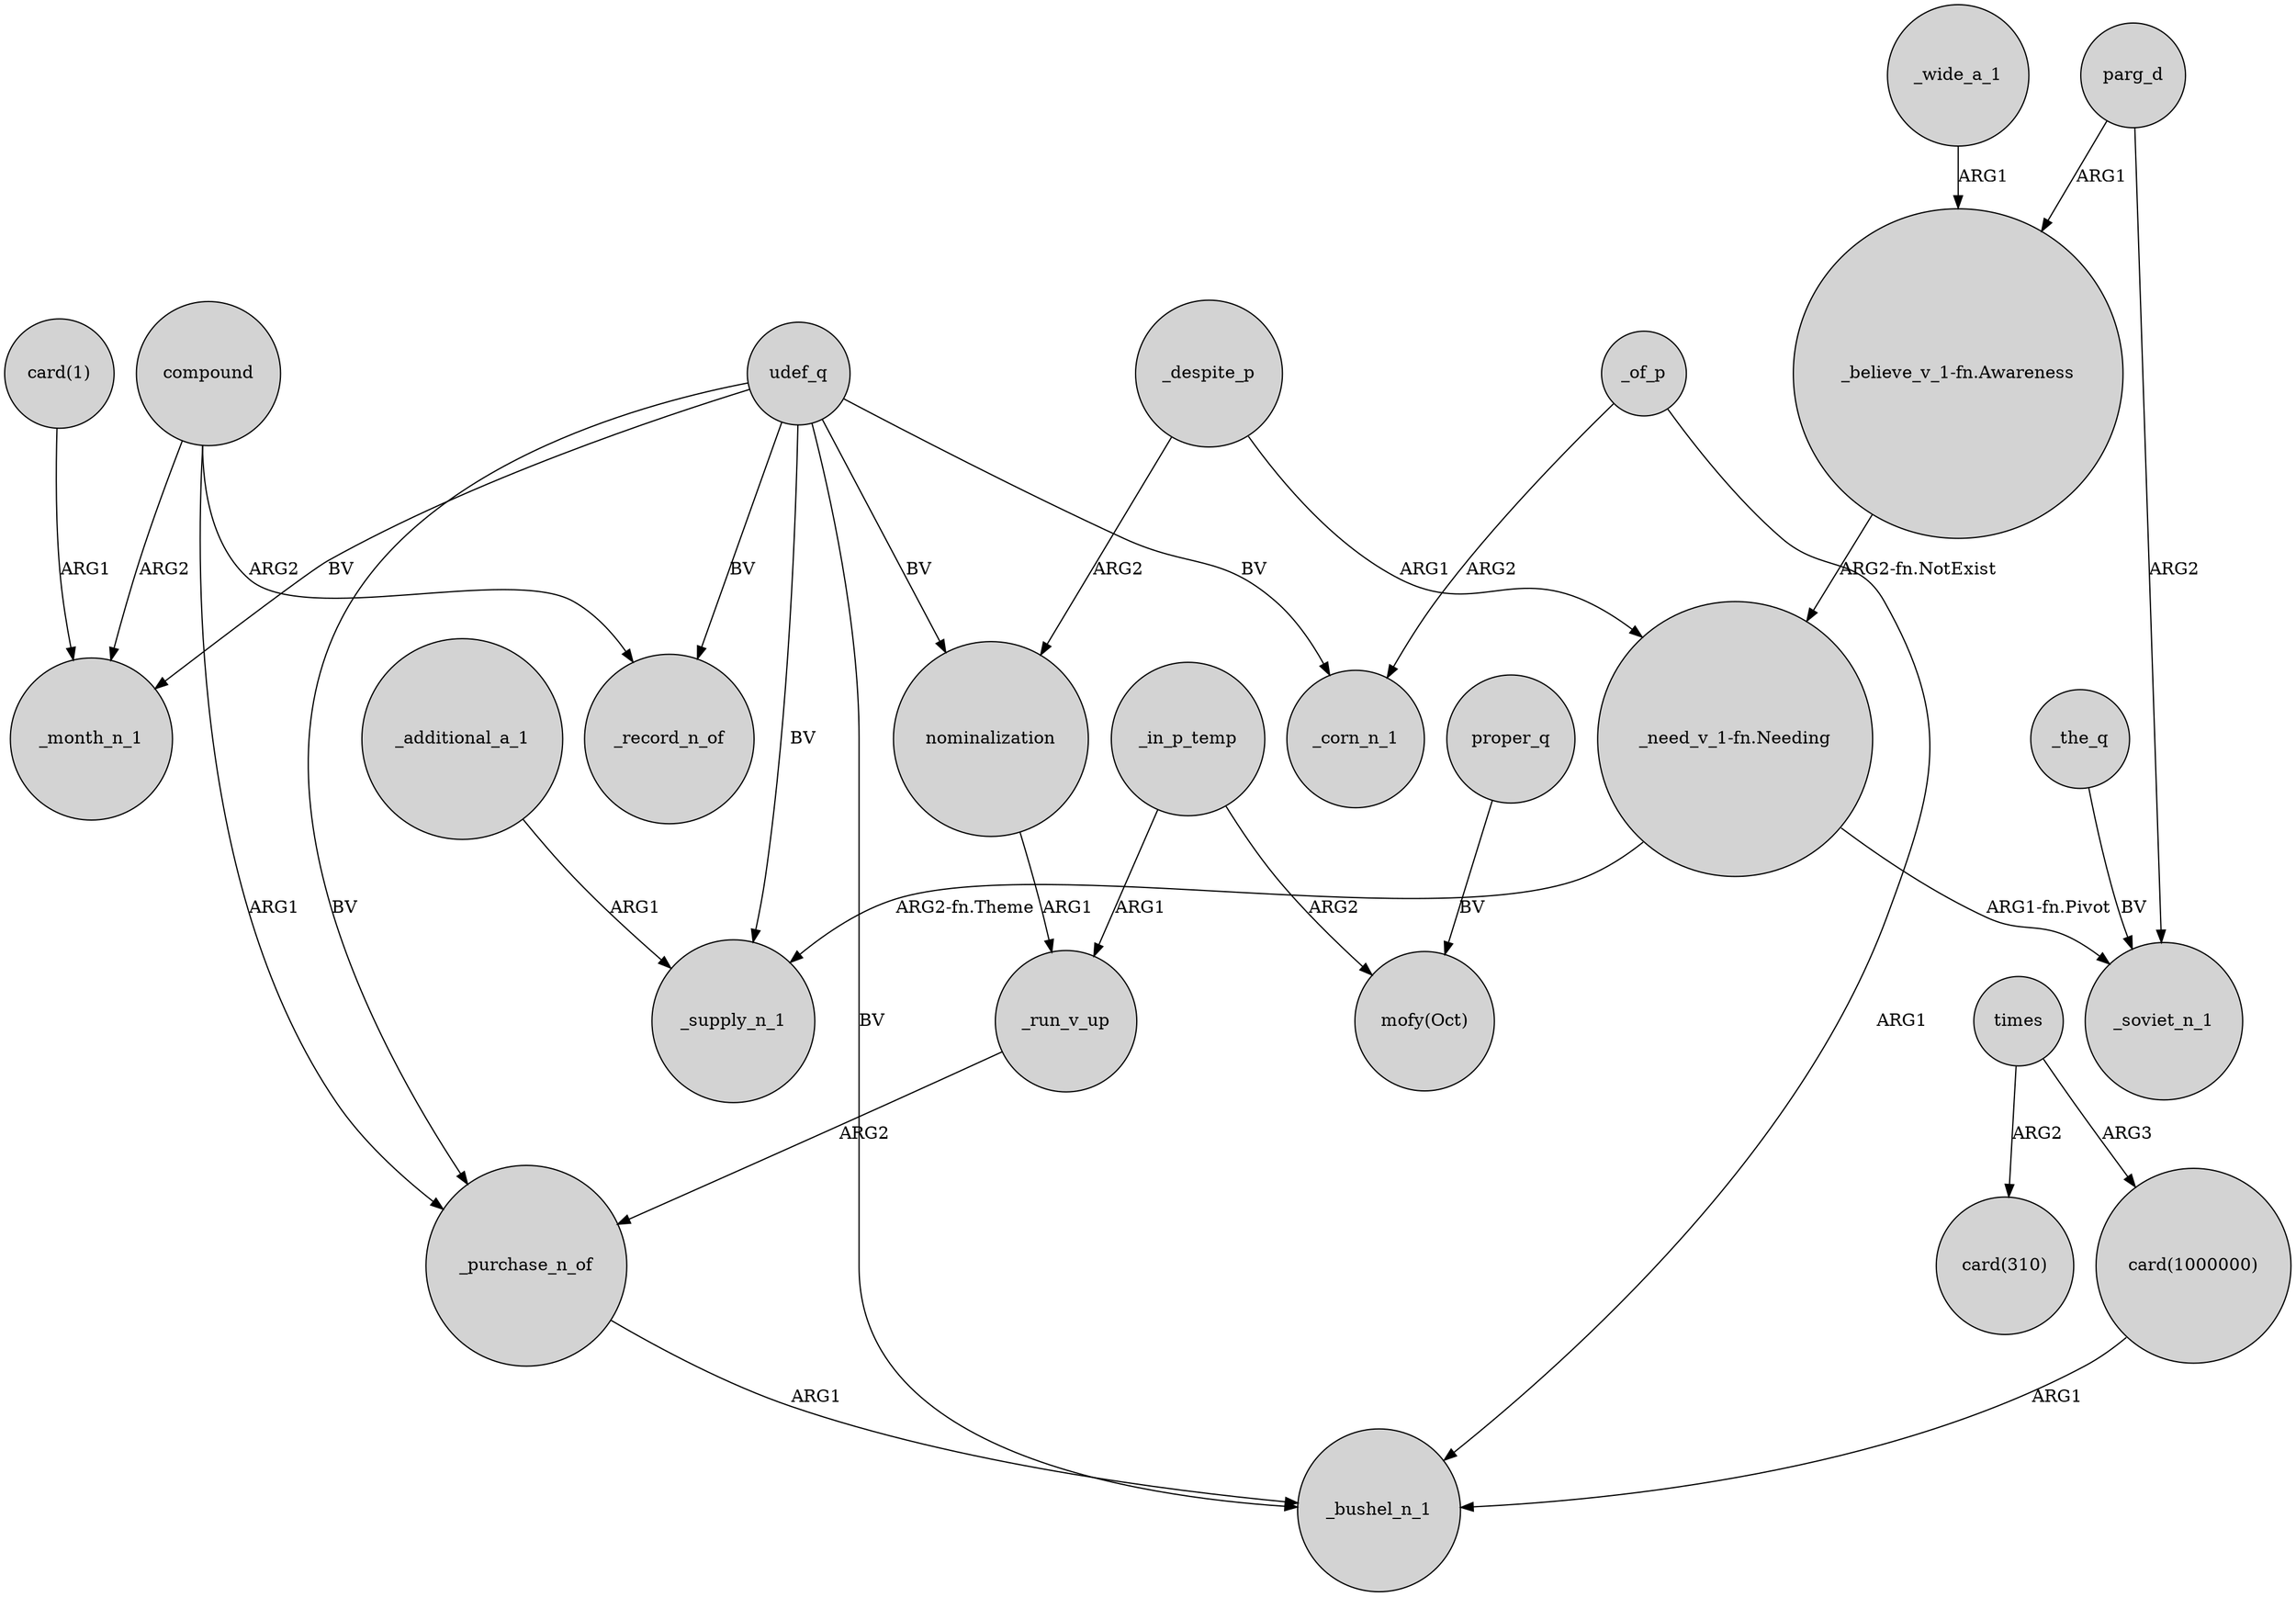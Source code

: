 digraph {
	node [shape=circle style=filled]
	compound -> _month_n_1 [label=ARG2]
	"_need_v_1-fn.Needing" -> _supply_n_1 [label="ARG2-fn.Theme"]
	_wide_a_1 -> "_believe_v_1-fn.Awareness" [label=ARG1]
	_despite_p -> "_need_v_1-fn.Needing" [label=ARG1]
	_run_v_up -> _purchase_n_of [label=ARG2]
	udef_q -> _record_n_of [label=BV]
	_of_p -> _corn_n_1 [label=ARG2]
	compound -> _purchase_n_of [label=ARG1]
	times -> "card(310)" [label=ARG2]
	"_need_v_1-fn.Needing" -> _soviet_n_1 [label="ARG1-fn.Pivot"]
	"card(1)" -> _month_n_1 [label=ARG1]
	_in_p_temp -> "mofy(Oct)" [label=ARG2]
	proper_q -> "mofy(Oct)" [label=BV]
	parg_d -> "_believe_v_1-fn.Awareness" [label=ARG1]
	_the_q -> _soviet_n_1 [label=BV]
	udef_q -> _supply_n_1 [label=BV]
	udef_q -> _month_n_1 [label=BV]
	compound -> _record_n_of [label=ARG2]
	_in_p_temp -> _run_v_up [label=ARG1]
	_despite_p -> nominalization [label=ARG2]
	udef_q -> _bushel_n_1 [label=BV]
	times -> "card(1000000)" [label=ARG3]
	_additional_a_1 -> _supply_n_1 [label=ARG1]
	_of_p -> _bushel_n_1 [label=ARG1]
	nominalization -> _run_v_up [label=ARG1]
	udef_q -> nominalization [label=BV]
	udef_q -> _corn_n_1 [label=BV]
	parg_d -> _soviet_n_1 [label=ARG2]
	"card(1000000)" -> _bushel_n_1 [label=ARG1]
	"_believe_v_1-fn.Awareness" -> "_need_v_1-fn.Needing" [label="ARG2-fn.NotExist"]
	udef_q -> _purchase_n_of [label=BV]
	_purchase_n_of -> _bushel_n_1 [label=ARG1]
}
